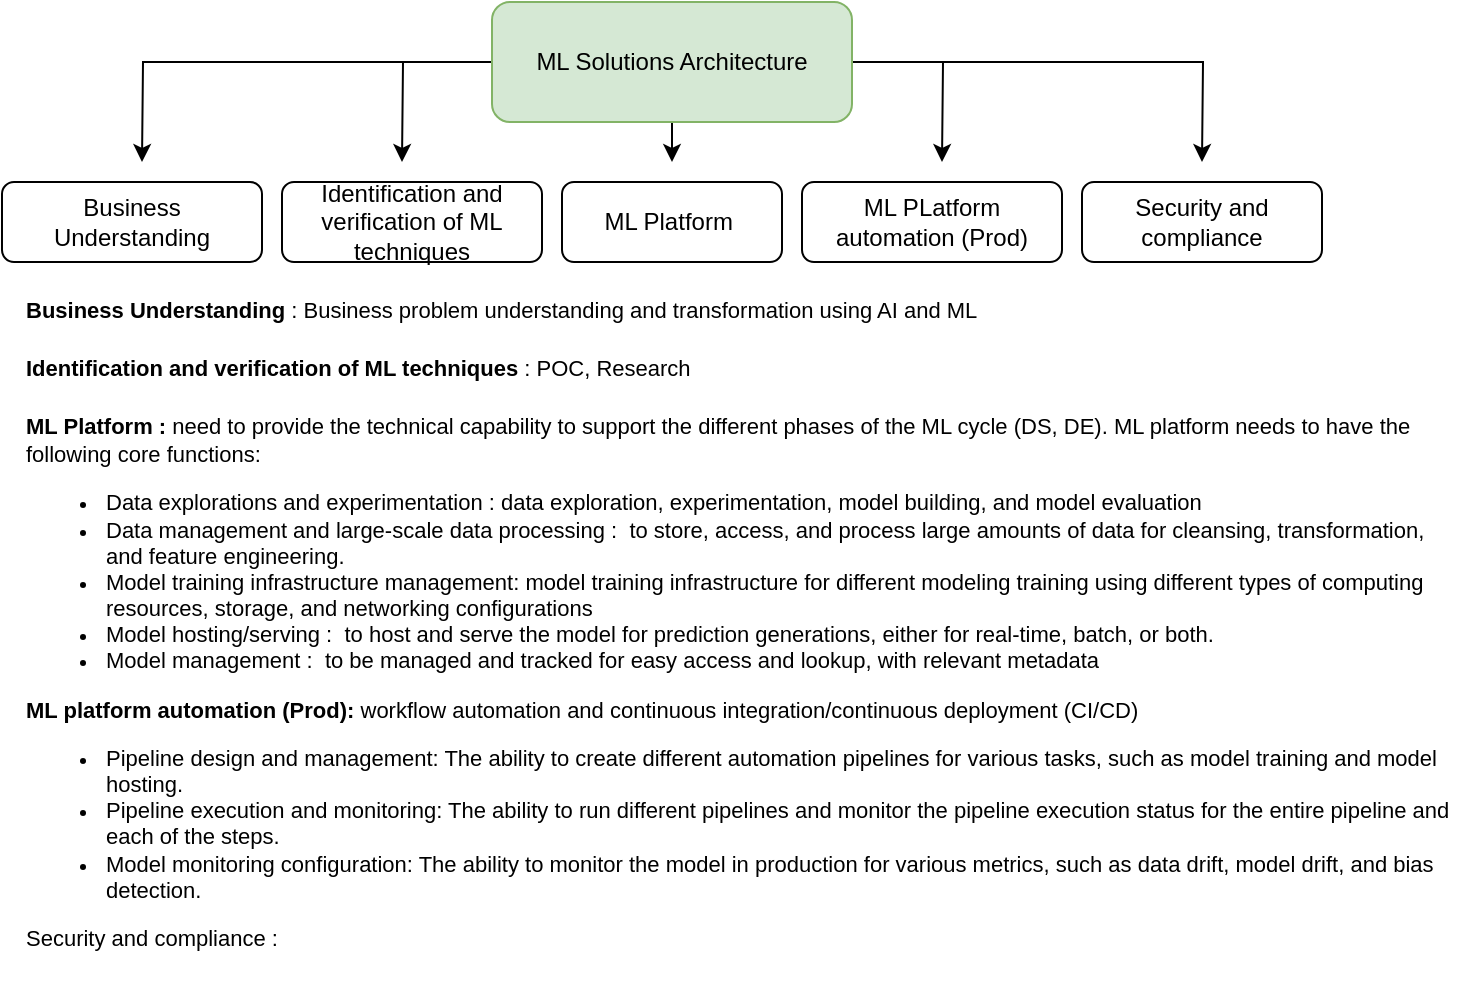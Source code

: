 <mxfile version="23.1.2" type="github">
  <diagram name="Page-1" id="Sk6j98aPQ5nFK-PZaCqm">
    <mxGraphModel dx="1944" dy="1131" grid="1" gridSize="10" guides="1" tooltips="1" connect="1" arrows="1" fold="1" page="1" pageScale="1" pageWidth="1920" pageHeight="1200" math="0" shadow="0">
      <root>
        <mxCell id="0" />
        <mxCell id="1" parent="0" />
        <mxCell id="NnC0dnxaxYs7KpKvRYZN-23" style="edgeStyle=orthogonalEdgeStyle;rounded=0;orthogonalLoop=1;jettySize=auto;html=1;" edge="1" parent="1" source="NnC0dnxaxYs7KpKvRYZN-6">
          <mxGeometry relative="1" as="geometry">
            <mxPoint x="210" y="80" as="targetPoint" />
          </mxGeometry>
        </mxCell>
        <mxCell id="NnC0dnxaxYs7KpKvRYZN-24" style="edgeStyle=orthogonalEdgeStyle;rounded=0;orthogonalLoop=1;jettySize=auto;html=1;" edge="1" parent="1" source="NnC0dnxaxYs7KpKvRYZN-6">
          <mxGeometry relative="1" as="geometry">
            <mxPoint x="80" y="80" as="targetPoint" />
          </mxGeometry>
        </mxCell>
        <mxCell id="NnC0dnxaxYs7KpKvRYZN-25" style="edgeStyle=orthogonalEdgeStyle;rounded=0;orthogonalLoop=1;jettySize=auto;html=1;" edge="1" parent="1" source="NnC0dnxaxYs7KpKvRYZN-6">
          <mxGeometry relative="1" as="geometry">
            <mxPoint x="345" y="80" as="targetPoint" />
          </mxGeometry>
        </mxCell>
        <mxCell id="NnC0dnxaxYs7KpKvRYZN-26" style="edgeStyle=orthogonalEdgeStyle;rounded=0;orthogonalLoop=1;jettySize=auto;html=1;" edge="1" parent="1" source="NnC0dnxaxYs7KpKvRYZN-6">
          <mxGeometry relative="1" as="geometry">
            <mxPoint x="480" y="80" as="targetPoint" />
          </mxGeometry>
        </mxCell>
        <mxCell id="NnC0dnxaxYs7KpKvRYZN-27" style="edgeStyle=orthogonalEdgeStyle;rounded=0;orthogonalLoop=1;jettySize=auto;html=1;" edge="1" parent="1" source="NnC0dnxaxYs7KpKvRYZN-6">
          <mxGeometry relative="1" as="geometry">
            <mxPoint x="610" y="80" as="targetPoint" />
          </mxGeometry>
        </mxCell>
        <mxCell id="NnC0dnxaxYs7KpKvRYZN-6" value="ML Solutions Architecture" style="rounded=1;whiteSpace=wrap;html=1;fillColor=#d5e8d4;strokeColor=#82b366;" vertex="1" parent="1">
          <mxGeometry x="255" width="180" height="60" as="geometry" />
        </mxCell>
        <mxCell id="NnC0dnxaxYs7KpKvRYZN-7" value="Business Understanding" style="rounded=1;whiteSpace=wrap;html=1;" vertex="1" parent="1">
          <mxGeometry x="10" y="90" width="130" height="40" as="geometry" />
        </mxCell>
        <mxCell id="NnC0dnxaxYs7KpKvRYZN-8" value="&lt;div&gt;Identification and verification of ML techniques&lt;/div&gt;" style="rounded=1;whiteSpace=wrap;html=1;" vertex="1" parent="1">
          <mxGeometry x="150" y="90" width="130" height="40" as="geometry" />
        </mxCell>
        <mxCell id="NnC0dnxaxYs7KpKvRYZN-9" value="ML Platform&amp;nbsp;" style="rounded=1;whiteSpace=wrap;html=1;" vertex="1" parent="1">
          <mxGeometry x="290" y="90" width="110" height="40" as="geometry" />
        </mxCell>
        <mxCell id="NnC0dnxaxYs7KpKvRYZN-10" value="ML PLatform automation (Prod)" style="rounded=1;whiteSpace=wrap;html=1;" vertex="1" parent="1">
          <mxGeometry x="410" y="90" width="130" height="40" as="geometry" />
        </mxCell>
        <mxCell id="NnC0dnxaxYs7KpKvRYZN-11" value="Security and compliance" style="rounded=1;whiteSpace=wrap;html=1;" vertex="1" parent="1">
          <mxGeometry x="550" y="90" width="120" height="40" as="geometry" />
        </mxCell>
        <mxCell id="NnC0dnxaxYs7KpKvRYZN-12" value="&lt;font style=&quot;font-size: 11px;&quot;&gt;&lt;b style=&quot;&quot;&gt;Business Understanding&lt;/b&gt; : Business problem understanding and transformation using AI and ML&lt;br&gt;&lt;br&gt;&lt;b style=&quot;&quot;&gt;Identification and verification of ML techniques&lt;/b&gt; : POC, Research&lt;br&gt;&lt;br&gt;&lt;b style=&quot;&quot;&gt;ML Platform :&amp;nbsp;&lt;/b&gt;need to provide the technical capability to support the different phases of the ML cycle (DS, DE). ML platform needs to have the following core functions:&lt;br&gt;&lt;/font&gt;&lt;ul style=&quot;font-size: 11px;&quot;&gt;&lt;li&gt;&lt;span style=&quot;background-color: initial;&quot;&gt;&lt;font style=&quot;font-size: 11px;&quot;&gt;Data explorations and experimentation :&amp;nbsp;data exploration, experimentation, model building, and model evaluation&lt;/font&gt;&lt;/span&gt;&lt;/li&gt;&lt;li&gt;&lt;span style=&quot;background-color: initial;&quot;&gt;&lt;font style=&quot;font-size: 11px;&quot;&gt;Data management and large-scale data processing :&amp;nbsp;&amp;nbsp;to store, access, and process large amounts of data for cleansing, transformation, and feature engineering.&lt;/font&gt;&lt;/span&gt;&lt;/li&gt;&lt;li&gt;&lt;span style=&quot;background-color: initial;&quot;&gt;&lt;font style=&quot;font-size: 11px;&quot;&gt;Model training infrastructure management:&amp;nbsp;model training infrastructure for different modeling training using different types of computing resources, storage, and networking configurations&lt;/font&gt;&lt;/span&gt;&lt;/li&gt;&lt;li&gt;&lt;span style=&quot;background-color: initial;&quot;&gt;&lt;font style=&quot;font-size: 11px;&quot;&gt;Model hosting/serving :&amp;nbsp;&amp;nbsp;to host and serve the model for prediction generations, either for real-time, batch, or both.&lt;/font&gt;&lt;/span&gt;&lt;/li&gt;&lt;li&gt;&lt;span style=&quot;background-color: initial;&quot;&gt;&lt;font style=&quot;font-size: 11px;&quot;&gt;Model management :&amp;nbsp;&amp;nbsp;to be managed and tracked for easy access and lookup, with relevant metadata&lt;/font&gt;&lt;/span&gt;&lt;/li&gt;&lt;/ul&gt;&lt;div style=&quot;font-size: 11px;&quot;&gt;&lt;font style=&quot;font-size: 11px;&quot;&gt;&lt;b&gt;ML platform automation (Prod):&lt;/b&gt;&amp;nbsp;workflow automation and continuous integration/continuous deployment (CI/CD)&lt;br&gt;&lt;/font&gt;&lt;/div&gt;&lt;div style=&quot;font-size: 11px;&quot;&gt;&lt;div style=&quot;&quot;&gt;&lt;ul style=&quot;&quot;&gt;&lt;li&gt;&lt;font style=&quot;font-size: 11px;&quot;&gt;Pipeline design and management: The ability to create different automation pipelines for various tasks, such as model training and model hosting.&lt;/font&gt;&lt;/li&gt;&lt;li&gt;&lt;font style=&quot;font-size: 11px;&quot;&gt;Pipeline execution and monitoring: The ability to run different pipelines and monitor the pipeline execution status for the entire pipeline and each of the steps.&lt;/font&gt;&lt;/li&gt;&lt;li&gt;&lt;font style=&quot;font-size: 11px;&quot;&gt;Model monitoring configuration: The ability to monitor the model in production for various metrics, such as data drift, model drift, and bias detection.&lt;/font&gt;&lt;/li&gt;&lt;/ul&gt;&lt;div style=&quot;&quot;&gt;&lt;font style=&quot;font-size: 11px;&quot;&gt;Security and compliance :&amp;nbsp;&lt;/font&gt;&lt;/div&gt;&lt;/div&gt;&lt;/div&gt;" style="text;html=1;strokeColor=none;fillColor=none;align=left;verticalAlign=top;whiteSpace=wrap;rounded=0;" vertex="1" parent="1">
          <mxGeometry x="20" y="140" width="720" height="350" as="geometry" />
        </mxCell>
      </root>
    </mxGraphModel>
  </diagram>
</mxfile>
